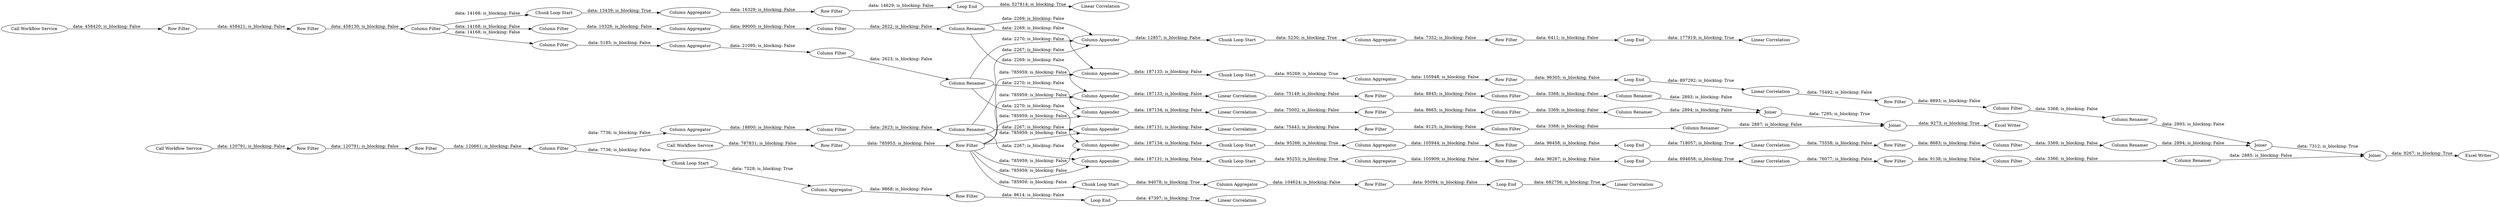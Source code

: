 digraph {
	"6299654508706797263_18" [label="Loop End"]
	"-4619631472087271844_15" [label="Row Filter"]
	"-4619631472087271844_87" [label="Column Renamer"]
	"-1970780909566723025_18" [label="Loop End"]
	"-4619631472087271844_51" [label="Column Renamer"]
	"-4619631472087271844_84" [label="Column Renamer"]
	"-4619631472087271844_70" [label="Column Filter"]
	"-4619631472087271844_83" [label="Column Filter"]
	"-530142881263587124_18" [label="Loop End"]
	"-530142881263587124_19" [label="Chunk Loop Start"]
	"-4619631472087271844_69" [label="Column Filter"]
	"-4619631472087271844_45" [label="Call Workflow Service"]
	"-4619631472087271844_60" [label="Column Filter"]
	"-1420996168425454100_20" [label="Column Aggregator"]
	"-4619631472087271844_16" [label="Linear Correlation"]
	"-4619631472087271844_41" [label="Linear Correlation"]
	"-4619631472087271844_61" [label="Column Filter"]
	"-2331360062476393012_19" [label="Chunk Loop Start"]
	"-1970780909566723025_20" [label="Column Aggregator"]
	"-4619631472087271844_89" [label="Column Appender"]
	"-4619631472087271844_36" [label="Column Appender"]
	"-4619631472087271844_26" [label="Column Appender"]
	"-1970780909566723025_19" [label="Chunk Loop Start"]
	"-4619631472087271844_96" [label="Linear Correlation"]
	"-4619631472087271844_90" [label="Linear Correlation"]
	"-4619631472087271844_52" [label="Column Renamer"]
	"6299654508706797263_21" [label="Row Filter"]
	"-4619631472087271844_77" [label="Column Filter"]
	"-4619631472087271844_55" [label="Row Filter"]
	"-4619631472087271844_82" [label="Linear Correlation"]
	"-4619631472087271844_47" [label="Column Aggregator"]
	"-4619631472087271844_67" [label="Row Filter"]
	"8314818032679557442_21" [label="Row Filter"]
	"-4619631472087271844_42" [label="Row Filter"]
	"-4619631472087271844_68" [label=Joiner]
	"-2331360062476393012_18" [label="Loop End"]
	"-4619631472087271844_65" [label="Row Filter"]
	"-4619631472087271844_29" [label="Linear Correlation"]
	"-4619631472087271844_33" [label="Linear Correlation"]
	"-4619631472087271844_30" [label="Column Filter"]
	"-4619631472087271844_38" [label="Linear Correlation"]
	"-1420996168425454100_18" [label="Loop End"]
	"-4619631472087271844_50" [label="Row Filter"]
	"-4619631472087271844_95" [label="Row Filter"]
	"8030286838291995936_19" [label="Chunk Loop Start"]
	"-4619631472087271844_1" [label="Call Workflow Service"]
	"8314818032679557442_20" [label="Column Aggregator"]
	"8314818032679557442_18" [label="Loop End"]
	"-1420996168425454100_21" [label="Row Filter"]
	"-4619631472087271844_85" [label="Column Appender"]
	"-4619631472087271844_17" [label="Row Filter"]
	"-4619631472087271844_76" [label="Excel Writer"]
	"-4619631472087271844_92" [label="Excel Writer"]
	"-4619631472087271844_59" [label="Column Filter"]
	"8030286838291995936_20" [label="Column Aggregator"]
	"-4619631472087271844_78" [label=Joiner]
	"-4619631472087271844_64" [label="Linear Correlation"]
	"-4619631472087271844_53" [label="Column Renamer"]
	"-4619631472087271844_72" [label="Column Renamer"]
	"-4619631472087271844_80" [label="Column Appender"]
	"-4619631472087271844_31" [label="Column Appender"]
	"-4619631472087271844_49" [label="Column Filter"]
	"-4619631472087271844_97" [label="Row Filter"]
	"8030286838291995936_21" [label="Row Filter"]
	"-4619631472087271844_91" [label=Joiner]
	"-530142881263587124_21" [label="Row Filter"]
	"-4619631472087271844_79" [label="Column Filter"]
	"-4619631472087271844_75" [label=Joiner]
	"-4619631472087271844_73" [label="Column Renamer"]
	"8030286838291995936_18" [label="Loop End"]
	"-4619631472087271844_71" [label="Column Filter"]
	"-4619631472087271844_62" [label="Column Appender"]
	"-530142881263587124_20" [label="Column Aggregator"]
	"-4619631472087271844_86" [label="Column Renamer"]
	"-2331360062476393012_20" [label="Column Aggregator"]
	"6299654508706797263_20" [label="Column Aggregator"]
	"-4619631472087271844_35" [label="Column Aggregator"]
	"-4619631472087271844_54" [label="Row Filter"]
	"8314818032679557442_19" [label="Chunk Loop Start"]
	"-2331360062476393012_21" [label="Row Filter"]
	"-1420996168425454100_19" [label="Chunk Loop Start"]
	"-4619631472087271844_2" [label="Call Workflow Service"]
	"6299654508706797263_19" [label="Chunk Loop Start"]
	"-4619631472087271844_14" [label="Linear Correlation"]
	"-4619631472087271844_74" [label="Column Renamer"]
	"-1970780909566723025_21" [label="Row Filter"]
	"-4619631472087271844_48" [label="Column Filter"]
	"-4619631472087271844_94" [label="Row Filter"]
	"-4619631472087271844_25" [label="Column Filter"]
	"-4619631472087271844_66" [label="Row Filter"]
	"-4619631472087271844_24" [label="Column Aggregator"]
	"-4619631472087271844_68" -> "-4619631472087271844_75" [label="data: 7312; is_blocking: True"]
	"-1970780909566723025_19" -> "-1970780909566723025_20" [label="data: 94078; is_blocking: True"]
	"-4619631472087271844_53" -> "-4619631472087271844_80" [label="data: 2270; is_blocking: False"]
	"-4619631472087271844_54" -> "-4619631472087271844_31" [label="data: 785959; is_blocking: False"]
	"-4619631472087271844_49" -> "8314818032679557442_19" [label="data: 7736; is_blocking: False"]
	"-4619631472087271844_51" -> "-4619631472087271844_85" [label="data: 2267; is_blocking: False"]
	"8030286838291995936_18" -> "-4619631472087271844_33" [label="data: 897292; is_blocking: True"]
	"-4619631472087271844_53" -> "-4619631472087271844_36" [label="data: 2270; is_blocking: False"]
	"-4619631472087271844_91" -> "-4619631472087271844_92" [label="data: 9273; is_blocking: True"]
	"-1970780909566723025_21" -> "-1970780909566723025_18" [label="data: 95094; is_blocking: False"]
	"-4619631472087271844_51" -> "-4619631472087271844_62" [label="data: 2267; is_blocking: False"]
	"-4619631472087271844_30" -> "-4619631472087271844_52" [label="data: 2622; is_blocking: False"]
	"-4619631472087271844_89" -> "-4619631472087271844_96" [label="data: 187133; is_blocking: False"]
	"6299654508706797263_18" -> "-4619631472087271844_14" [label="data: 527814; is_blocking: True"]
	"-4619631472087271844_55" -> "-4619631472087271844_59" [label="data: 458130; is_blocking: False"]
	"-4619631472087271844_69" -> "-4619631472087271844_72" [label="data: 3369; is_blocking: False"]
	"-4619631472087271844_62" -> "-1420996168425454100_19" [label="data: 187131; is_blocking: False"]
	"-4619631472087271844_50" -> "-4619631472087271844_49" [label="data: 120661; is_blocking: False"]
	"-4619631472087271844_25" -> "-4619631472087271844_53" [label="data: 2623; is_blocking: False"]
	"-4619631472087271844_24" -> "-4619631472087271844_25" [label="data: 21095; is_blocking: False"]
	"-4619631472087271844_78" -> "-4619631472087271844_91" [label="data: 7295; is_blocking: True"]
	"-4619631472087271844_95" -> "-4619631472087271844_79" [label="data: 8665; is_blocking: False"]
	"-4619631472087271844_64" -> "-4619631472087271844_65" [label="data: 76077; is_blocking: False"]
	"-4619631472087271844_31" -> "8030286838291995936_19" [label="data: 187133; is_blocking: False"]
	"8030286838291995936_21" -> "8030286838291995936_18" [label="data: 96305; is_blocking: False"]
	"-1970780909566723025_18" -> "-4619631472087271844_16" [label="data: 682756; is_blocking: True"]
	"-4619631472087271844_53" -> "-4619631472087271844_26" [label="data: 2270; is_blocking: False"]
	"-4619631472087271844_85" -> "-4619631472087271844_90" [label="data: 187131; is_blocking: False"]
	"-4619631472087271844_84" -> "-4619631472087271844_78" [label="data: 2894; is_blocking: False"]
	"-4619631472087271844_79" -> "-4619631472087271844_84" [label="data: 3369; is_blocking: False"]
	"-4619631472087271844_70" -> "-4619631472087271844_73" [label="data: 3368; is_blocking: False"]
	"8030286838291995936_20" -> "8030286838291995936_21" [label="data: 105948; is_blocking: False"]
	"-4619631472087271844_52" -> "-4619631472087271844_36" [label="data: 2269; is_blocking: False"]
	"-4619631472087271844_51" -> "-4619631472087271844_36" [label="data: 2267; is_blocking: False"]
	"-4619631472087271844_60" -> "-4619631472087271844_24" [label="data: 5185; is_blocking: False"]
	"-2331360062476393012_21" -> "-2331360062476393012_18" [label="data: 96458; is_blocking: False"]
	"8314818032679557442_19" -> "8314818032679557442_20" [label="data: 7528; is_blocking: True"]
	"-530142881263587124_19" -> "-530142881263587124_20" [label="data: 5230; is_blocking: True"]
	"-4619631472087271844_36" -> "-530142881263587124_19" [label="data: 12857; is_blocking: False"]
	"-4619631472087271844_96" -> "-4619631472087271844_97" [label="data: 75149; is_blocking: False"]
	"-4619631472087271844_54" -> "-4619631472087271844_26" [label="data: 785959; is_blocking: False"]
	"-4619631472087271844_42" -> "-4619631472087271844_50" [label="data: 120791; is_blocking: False"]
	"-4619631472087271844_54" -> "-4619631472087271844_80" [label="data: 785959; is_blocking: False"]
	"-4619631472087271844_29" -> "-4619631472087271844_66" [label="data: 75558; is_blocking: False"]
	"-1420996168425454100_20" -> "-1420996168425454100_21" [label="data: 105909; is_blocking: False"]
	"-4619631472087271844_65" -> "-4619631472087271844_71" [label="data: 9138; is_blocking: False"]
	"-2331360062476393012_20" -> "-2331360062476393012_21" [label="data: 105944; is_blocking: False"]
	"8314818032679557442_18" -> "-4619631472087271844_41" [label="data: 47397; is_blocking: True"]
	"-2331360062476393012_19" -> "-2331360062476393012_20" [label="data: 95266; is_blocking: True"]
	"-4619631472087271844_35" -> "-4619631472087271844_30" [label="data: 99000; is_blocking: False"]
	"-4619631472087271844_54" -> "-4619631472087271844_89" [label="data: 785959; is_blocking: False"]
	"-4619631472087271844_33" -> "-4619631472087271844_67" [label="data: 75492; is_blocking: False"]
	"-4619631472087271844_83" -> "-4619631472087271844_87" [label="data: 3368; is_blocking: False"]
	"-4619631472087271844_59" -> "-4619631472087271844_61" [label="data: 14168; is_blocking: False"]
	"-4619631472087271844_74" -> "-4619631472087271844_75" [label="data: 2885; is_blocking: False"]
	"-4619631472087271844_97" -> "-4619631472087271844_77" [label="data: 8845; is_blocking: False"]
	"-4619631472087271844_48" -> "-4619631472087271844_51" [label="data: 2623; is_blocking: False"]
	"-4619631472087271844_66" -> "-4619631472087271844_69" [label="data: 8683; is_blocking: False"]
	"-4619631472087271844_71" -> "-4619631472087271844_74" [label="data: 3366; is_blocking: False"]
	"-4619631472087271844_75" -> "-4619631472087271844_76" [label="data: 9267; is_blocking: True"]
	"-530142881263587124_18" -> "-4619631472087271844_38" [label="data: 177919; is_blocking: True"]
	"-4619631472087271844_17" -> "-4619631472087271844_54" [label="data: 785953; is_blocking: False"]
	"-4619631472087271844_52" -> "-4619631472087271844_31" [label="data: 2269; is_blocking: False"]
	"-530142881263587124_20" -> "-530142881263587124_21" [label="data: 7352; is_blocking: False"]
	"-1420996168425454100_21" -> "-1420996168425454100_18" [label="data: 96267; is_blocking: False"]
	"-4619631472087271844_90" -> "-4619631472087271844_94" [label="data: 75443; is_blocking: False"]
	"-1420996168425454100_19" -> "-1420996168425454100_20" [label="data: 95253; is_blocking: True"]
	"-4619631472087271844_2" -> "-4619631472087271844_17" [label="data: 787831; is_blocking: False"]
	"8314818032679557442_21" -> "8314818032679557442_18" [label="data: 8614; is_blocking: False"]
	"6299654508706797263_19" -> "6299654508706797263_20" [label="data: 13439; is_blocking: True"]
	"-4619631472087271844_54" -> "-4619631472087271844_62" [label="data: 785959; is_blocking: False"]
	"-4619631472087271844_49" -> "-4619631472087271844_47" [label="data: 7736; is_blocking: False"]
	"-4619631472087271844_52" -> "-4619631472087271844_89" [label="data: 2269; is_blocking: False"]
	"-1420996168425454100_18" -> "-4619631472087271844_64" [label="data: 694658; is_blocking: True"]
	"-4619631472087271844_86" -> "-4619631472087271844_78" [label="data: 2893; is_blocking: False"]
	"8314818032679557442_20" -> "8314818032679557442_21" [label="data: 9868; is_blocking: False"]
	"-4619631472087271844_47" -> "-4619631472087271844_48" [label="data: 18800; is_blocking: False"]
	"-2331360062476393012_18" -> "-4619631472087271844_29" [label="data: 718057; is_blocking: True"]
	"6299654508706797263_20" -> "6299654508706797263_21" [label="data: 16329; is_blocking: False"]
	"-4619631472087271844_77" -> "-4619631472087271844_86" [label="data: 3368; is_blocking: False"]
	"-4619631472087271844_59" -> "-4619631472087271844_60" [label="data: 14168; is_blocking: False"]
	"-4619631472087271844_15" -> "-4619631472087271844_55" [label="data: 458421; is_blocking: False"]
	"-4619631472087271844_45" -> "-4619631472087271844_42" [label="data: 120791; is_blocking: False"]
	"-4619631472087271844_87" -> "-4619631472087271844_91" [label="data: 2887; is_blocking: False"]
	"-4619631472087271844_61" -> "-4619631472087271844_35" [label="data: 10326; is_blocking: False"]
	"-4619631472087271844_26" -> "-2331360062476393012_19" [label="data: 187134; is_blocking: False"]
	"-530142881263587124_21" -> "-530142881263587124_18" [label="data: 6411; is_blocking: False"]
	"-4619631472087271844_73" -> "-4619631472087271844_68" [label="data: 2893; is_blocking: False"]
	"-4619631472087271844_54" -> "-1970780909566723025_19" [label="data: 785959; is_blocking: False"]
	"-4619631472087271844_67" -> "-4619631472087271844_70" [label="data: 8893; is_blocking: False"]
	"-4619631472087271844_80" -> "-4619631472087271844_82" [label="data: 187134; is_blocking: False"]
	"-4619631472087271844_1" -> "-4619631472087271844_15" [label="data: 458420; is_blocking: False"]
	"-4619631472087271844_54" -> "-4619631472087271844_85" [label="data: 785959; is_blocking: False"]
	"-1970780909566723025_20" -> "-1970780909566723025_21" [label="data: 104624; is_blocking: False"]
	"6299654508706797263_21" -> "6299654508706797263_18" [label="data: 14629; is_blocking: False"]
	"-4619631472087271844_94" -> "-4619631472087271844_83" [label="data: 9125; is_blocking: False"]
	"-4619631472087271844_72" -> "-4619631472087271844_68" [label="data: 2894; is_blocking: False"]
	"-4619631472087271844_82" -> "-4619631472087271844_95" [label="data: 75002; is_blocking: False"]
	"8030286838291995936_19" -> "8030286838291995936_20" [label="data: 95269; is_blocking: True"]
	"-4619631472087271844_59" -> "6299654508706797263_19" [label="data: 14168; is_blocking: False"]
	rankdir=LR
}

